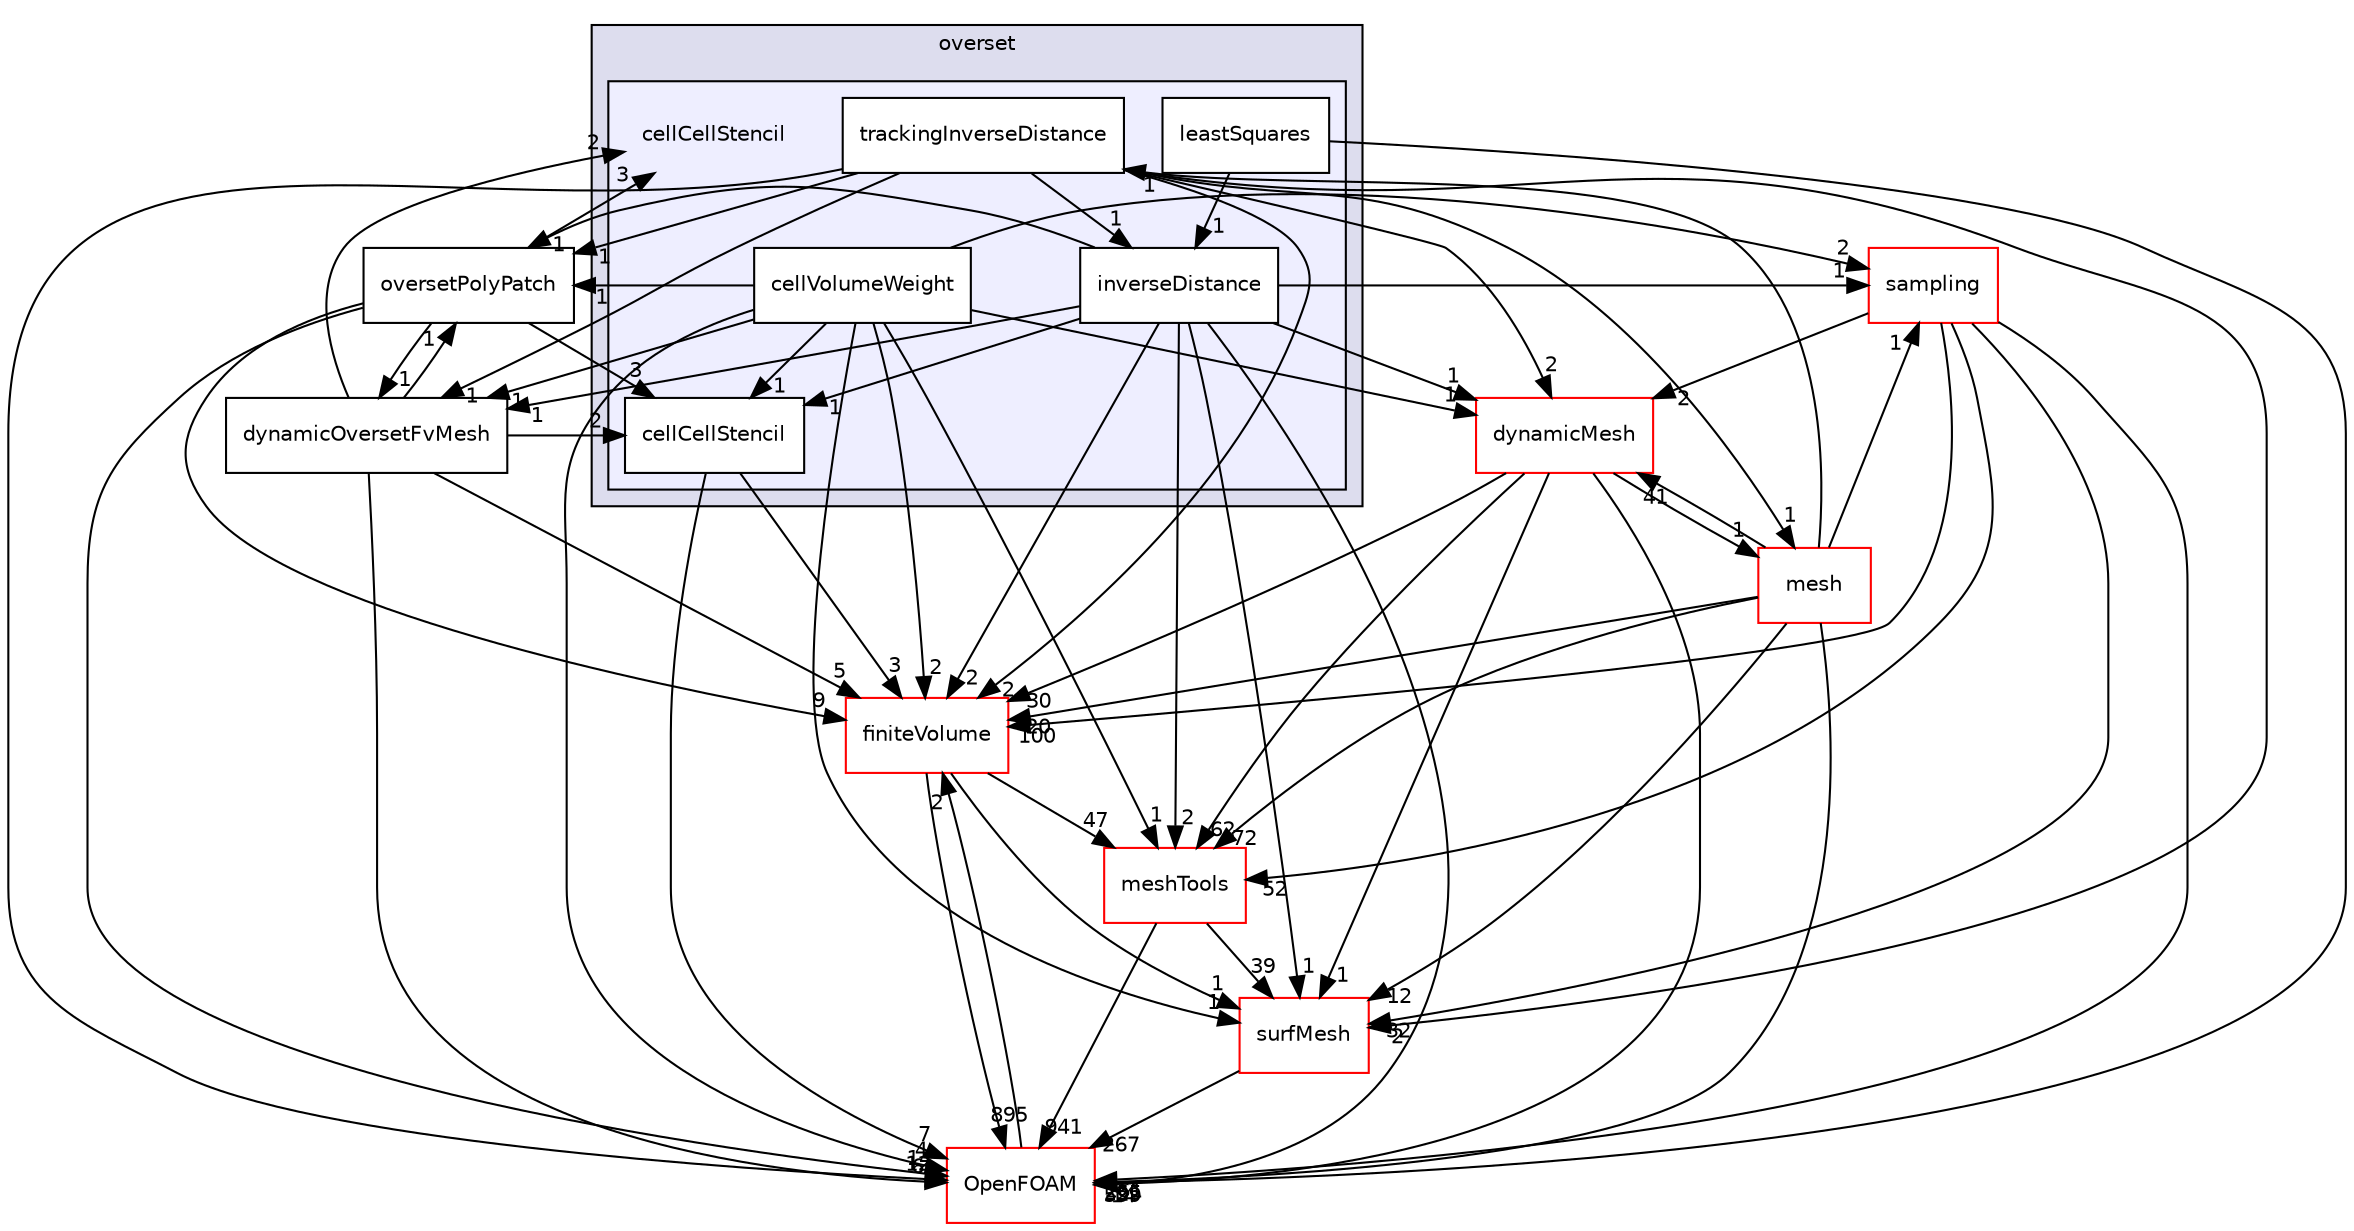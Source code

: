 digraph "src/overset/cellCellStencil" {
  bgcolor=transparent;
  compound=true
  node [ fontsize="10", fontname="Helvetica"];
  edge [ labelfontsize="10", labelfontname="Helvetica"];
  subgraph clusterdir_130ea3eb54766613bed36c4f96e55285 {
    graph [ bgcolor="#ddddee", pencolor="black", label="overset" fontname="Helvetica", fontsize="10", URL="dir_130ea3eb54766613bed36c4f96e55285.html"]
  subgraph clusterdir_c8b95e09d21a64825888613c18fe4ff2 {
    graph [ bgcolor="#eeeeff", pencolor="black", label="" URL="dir_c8b95e09d21a64825888613c18fe4ff2.html"];
    dir_c8b95e09d21a64825888613c18fe4ff2 [shape=plaintext label="cellCellStencil"];
    dir_6da841d1a70658f3b81227d7ac924b9f [shape=box label="cellCellStencil" color="black" fillcolor="white" style="filled" URL="dir_6da841d1a70658f3b81227d7ac924b9f.html"];
    dir_d456927f39b8749bfa422c63ba342d04 [shape=box label="cellVolumeWeight" color="black" fillcolor="white" style="filled" URL="dir_d456927f39b8749bfa422c63ba342d04.html"];
    dir_1a447554e7d8c9be55218d3714763244 [shape=box label="inverseDistance" color="black" fillcolor="white" style="filled" URL="dir_1a447554e7d8c9be55218d3714763244.html"];
    dir_0470f64ffef4f53d9fd7fd8088ef96df [shape=box label="leastSquares" color="black" fillcolor="white" style="filled" URL="dir_0470f64ffef4f53d9fd7fd8088ef96df.html"];
    dir_f7964e198779c9a54651cf0419989bf5 [shape=box label="trackingInverseDistance" color="black" fillcolor="white" style="filled" URL="dir_f7964e198779c9a54651cf0419989bf5.html"];
  }
  }
  dir_9bd15774b555cf7259a6fa18f99fe99b [shape=box label="finiteVolume" color="red" URL="dir_9bd15774b555cf7259a6fa18f99fe99b.html"];
  dir_24a3817a3c61c11f04a0a72057522f4f [shape=box label="sampling" color="red" URL="dir_24a3817a3c61c11f04a0a72057522f4f.html"];
  dir_0a88fe22feb23ce5f078a04a1df67721 [shape=box label="surfMesh" color="red" URL="dir_0a88fe22feb23ce5f078a04a1df67721.html"];
  dir_8cbf50248437c6cbef5e7db625f6cd01 [shape=box label="oversetPolyPatch" URL="dir_8cbf50248437c6cbef5e7db625f6cd01.html"];
  dir_ae30ad0bef50cf391b24c614251bb9fd [shape=box label="meshTools" color="red" URL="dir_ae30ad0bef50cf391b24c614251bb9fd.html"];
  dir_7be0d8c199b9408ae01f5d77515b8def [shape=box label="mesh" color="red" URL="dir_7be0d8c199b9408ae01f5d77515b8def.html"];
  dir_63742796c427c97a292c80f7db71da36 [shape=box label="dynamicMesh" color="red" URL="dir_63742796c427c97a292c80f7db71da36.html"];
  dir_36610c964c56ee5839c7ab6692c88b13 [shape=box label="dynamicOversetFvMesh" URL="dir_36610c964c56ee5839c7ab6692c88b13.html"];
  dir_c5473ff19b20e6ec4dfe5c310b3778a8 [shape=box label="OpenFOAM" color="red" URL="dir_c5473ff19b20e6ec4dfe5c310b3778a8.html"];
  dir_9bd15774b555cf7259a6fa18f99fe99b->dir_0a88fe22feb23ce5f078a04a1df67721 [headlabel="1", labeldistance=1.5 headhref="dir_000814_003623.html"];
  dir_9bd15774b555cf7259a6fa18f99fe99b->dir_ae30ad0bef50cf391b24c614251bb9fd [headlabel="47", labeldistance=1.5 headhref="dir_000814_001949.html"];
  dir_9bd15774b555cf7259a6fa18f99fe99b->dir_c5473ff19b20e6ec4dfe5c310b3778a8 [headlabel="895", labeldistance=1.5 headhref="dir_000814_002151.html"];
  dir_24a3817a3c61c11f04a0a72057522f4f->dir_9bd15774b555cf7259a6fa18f99fe99b [headlabel="100", labeldistance=1.5 headhref="dir_003550_000814.html"];
  dir_24a3817a3c61c11f04a0a72057522f4f->dir_0a88fe22feb23ce5f078a04a1df67721 [headlabel="32", labeldistance=1.5 headhref="dir_003550_003623.html"];
  dir_24a3817a3c61c11f04a0a72057522f4f->dir_ae30ad0bef50cf391b24c614251bb9fd [headlabel="52", labeldistance=1.5 headhref="dir_003550_001949.html"];
  dir_24a3817a3c61c11f04a0a72057522f4f->dir_63742796c427c97a292c80f7db71da36 [headlabel="2", labeldistance=1.5 headhref="dir_003550_000588.html"];
  dir_24a3817a3c61c11f04a0a72057522f4f->dir_c5473ff19b20e6ec4dfe5c310b3778a8 [headlabel="261", labeldistance=1.5 headhref="dir_003550_002151.html"];
  dir_0a88fe22feb23ce5f078a04a1df67721->dir_c5473ff19b20e6ec4dfe5c310b3778a8 [headlabel="267", labeldistance=1.5 headhref="dir_003623_002151.html"];
  dir_8cbf50248437c6cbef5e7db625f6cd01->dir_9bd15774b555cf7259a6fa18f99fe99b [headlabel="9", labeldistance=1.5 headhref="dir_002967_000814.html"];
  dir_8cbf50248437c6cbef5e7db625f6cd01->dir_c8b95e09d21a64825888613c18fe4ff2 [headlabel="3", labeldistance=1.5 headhref="dir_002967_002955.html"];
  dir_8cbf50248437c6cbef5e7db625f6cd01->dir_6da841d1a70658f3b81227d7ac924b9f [headlabel="3", labeldistance=1.5 headhref="dir_002967_002956.html"];
  dir_8cbf50248437c6cbef5e7db625f6cd01->dir_36610c964c56ee5839c7ab6692c88b13 [headlabel="1", labeldistance=1.5 headhref="dir_002967_002961.html"];
  dir_8cbf50248437c6cbef5e7db625f6cd01->dir_c5473ff19b20e6ec4dfe5c310b3778a8 [headlabel="14", labeldistance=1.5 headhref="dir_002967_002151.html"];
  dir_ae30ad0bef50cf391b24c614251bb9fd->dir_0a88fe22feb23ce5f078a04a1df67721 [headlabel="39", labeldistance=1.5 headhref="dir_001949_003623.html"];
  dir_ae30ad0bef50cf391b24c614251bb9fd->dir_c5473ff19b20e6ec4dfe5c310b3778a8 [headlabel="941", labeldistance=1.5 headhref="dir_001949_002151.html"];
  dir_7be0d8c199b9408ae01f5d77515b8def->dir_9bd15774b555cf7259a6fa18f99fe99b [headlabel="20", labeldistance=1.5 headhref="dir_001894_000814.html"];
  dir_7be0d8c199b9408ae01f5d77515b8def->dir_24a3817a3c61c11f04a0a72057522f4f [headlabel="1", labeldistance=1.5 headhref="dir_001894_003550.html"];
  dir_7be0d8c199b9408ae01f5d77515b8def->dir_0a88fe22feb23ce5f078a04a1df67721 [headlabel="12", labeldistance=1.5 headhref="dir_001894_003623.html"];
  dir_7be0d8c199b9408ae01f5d77515b8def->dir_ae30ad0bef50cf391b24c614251bb9fd [headlabel="72", labeldistance=1.5 headhref="dir_001894_001949.html"];
  dir_7be0d8c199b9408ae01f5d77515b8def->dir_63742796c427c97a292c80f7db71da36 [headlabel="41", labeldistance=1.5 headhref="dir_001894_000588.html"];
  dir_7be0d8c199b9408ae01f5d77515b8def->dir_f7964e198779c9a54651cf0419989bf5 [headlabel="1", labeldistance=1.5 headhref="dir_001894_002960.html"];
  dir_7be0d8c199b9408ae01f5d77515b8def->dir_c5473ff19b20e6ec4dfe5c310b3778a8 [headlabel="255", labeldistance=1.5 headhref="dir_001894_002151.html"];
  dir_d456927f39b8749bfa422c63ba342d04->dir_9bd15774b555cf7259a6fa18f99fe99b [headlabel="2", labeldistance=1.5 headhref="dir_002957_000814.html"];
  dir_d456927f39b8749bfa422c63ba342d04->dir_24a3817a3c61c11f04a0a72057522f4f [headlabel="2", labeldistance=1.5 headhref="dir_002957_003550.html"];
  dir_d456927f39b8749bfa422c63ba342d04->dir_0a88fe22feb23ce5f078a04a1df67721 [headlabel="1", labeldistance=1.5 headhref="dir_002957_003623.html"];
  dir_d456927f39b8749bfa422c63ba342d04->dir_8cbf50248437c6cbef5e7db625f6cd01 [headlabel="1", labeldistance=1.5 headhref="dir_002957_002967.html"];
  dir_d456927f39b8749bfa422c63ba342d04->dir_ae30ad0bef50cf391b24c614251bb9fd [headlabel="1", labeldistance=1.5 headhref="dir_002957_001949.html"];
  dir_d456927f39b8749bfa422c63ba342d04->dir_63742796c427c97a292c80f7db71da36 [headlabel="1", labeldistance=1.5 headhref="dir_002957_000588.html"];
  dir_d456927f39b8749bfa422c63ba342d04->dir_6da841d1a70658f3b81227d7ac924b9f [headlabel="1", labeldistance=1.5 headhref="dir_002957_002956.html"];
  dir_d456927f39b8749bfa422c63ba342d04->dir_36610c964c56ee5839c7ab6692c88b13 [headlabel="1", labeldistance=1.5 headhref="dir_002957_002961.html"];
  dir_d456927f39b8749bfa422c63ba342d04->dir_c5473ff19b20e6ec4dfe5c310b3778a8 [headlabel="4", labeldistance=1.5 headhref="dir_002957_002151.html"];
  dir_63742796c427c97a292c80f7db71da36->dir_9bd15774b555cf7259a6fa18f99fe99b [headlabel="30", labeldistance=1.5 headhref="dir_000588_000814.html"];
  dir_63742796c427c97a292c80f7db71da36->dir_0a88fe22feb23ce5f078a04a1df67721 [headlabel="1", labeldistance=1.5 headhref="dir_000588_003623.html"];
  dir_63742796c427c97a292c80f7db71da36->dir_ae30ad0bef50cf391b24c614251bb9fd [headlabel="62", labeldistance=1.5 headhref="dir_000588_001949.html"];
  dir_63742796c427c97a292c80f7db71da36->dir_7be0d8c199b9408ae01f5d77515b8def [headlabel="1", labeldistance=1.5 headhref="dir_000588_001894.html"];
  dir_63742796c427c97a292c80f7db71da36->dir_c5473ff19b20e6ec4dfe5c310b3778a8 [headlabel="599", labeldistance=1.5 headhref="dir_000588_002151.html"];
  dir_6da841d1a70658f3b81227d7ac924b9f->dir_9bd15774b555cf7259a6fa18f99fe99b [headlabel="3", labeldistance=1.5 headhref="dir_002956_000814.html"];
  dir_6da841d1a70658f3b81227d7ac924b9f->dir_c5473ff19b20e6ec4dfe5c310b3778a8 [headlabel="7", labeldistance=1.5 headhref="dir_002956_002151.html"];
  dir_36610c964c56ee5839c7ab6692c88b13->dir_9bd15774b555cf7259a6fa18f99fe99b [headlabel="5", labeldistance=1.5 headhref="dir_002961_000814.html"];
  dir_36610c964c56ee5839c7ab6692c88b13->dir_c8b95e09d21a64825888613c18fe4ff2 [headlabel="2", labeldistance=1.5 headhref="dir_002961_002955.html"];
  dir_36610c964c56ee5839c7ab6692c88b13->dir_8cbf50248437c6cbef5e7db625f6cd01 [headlabel="1", labeldistance=1.5 headhref="dir_002961_002967.html"];
  dir_36610c964c56ee5839c7ab6692c88b13->dir_6da841d1a70658f3b81227d7ac924b9f [headlabel="2", labeldistance=1.5 headhref="dir_002961_002956.html"];
  dir_36610c964c56ee5839c7ab6692c88b13->dir_c5473ff19b20e6ec4dfe5c310b3778a8 [headlabel="6", labeldistance=1.5 headhref="dir_002961_002151.html"];
  dir_f7964e198779c9a54651cf0419989bf5->dir_9bd15774b555cf7259a6fa18f99fe99b [headlabel="2", labeldistance=1.5 headhref="dir_002960_000814.html"];
  dir_f7964e198779c9a54651cf0419989bf5->dir_0a88fe22feb23ce5f078a04a1df67721 [headlabel="2", labeldistance=1.5 headhref="dir_002960_003623.html"];
  dir_f7964e198779c9a54651cf0419989bf5->dir_8cbf50248437c6cbef5e7db625f6cd01 [headlabel="1", labeldistance=1.5 headhref="dir_002960_002967.html"];
  dir_f7964e198779c9a54651cf0419989bf5->dir_7be0d8c199b9408ae01f5d77515b8def [headlabel="1", labeldistance=1.5 headhref="dir_002960_001894.html"];
  dir_f7964e198779c9a54651cf0419989bf5->dir_63742796c427c97a292c80f7db71da36 [headlabel="2", labeldistance=1.5 headhref="dir_002960_000588.html"];
  dir_f7964e198779c9a54651cf0419989bf5->dir_36610c964c56ee5839c7ab6692c88b13 [headlabel="1", labeldistance=1.5 headhref="dir_002960_002961.html"];
  dir_f7964e198779c9a54651cf0419989bf5->dir_1a447554e7d8c9be55218d3714763244 [headlabel="1", labeldistance=1.5 headhref="dir_002960_002958.html"];
  dir_f7964e198779c9a54651cf0419989bf5->dir_c5473ff19b20e6ec4dfe5c310b3778a8 [headlabel="12", labeldistance=1.5 headhref="dir_002960_002151.html"];
  dir_0470f64ffef4f53d9fd7fd8088ef96df->dir_1a447554e7d8c9be55218d3714763244 [headlabel="1", labeldistance=1.5 headhref="dir_002959_002958.html"];
  dir_0470f64ffef4f53d9fd7fd8088ef96df->dir_c5473ff19b20e6ec4dfe5c310b3778a8 [headlabel="2", labeldistance=1.5 headhref="dir_002959_002151.html"];
  dir_1a447554e7d8c9be55218d3714763244->dir_9bd15774b555cf7259a6fa18f99fe99b [headlabel="2", labeldistance=1.5 headhref="dir_002958_000814.html"];
  dir_1a447554e7d8c9be55218d3714763244->dir_24a3817a3c61c11f04a0a72057522f4f [headlabel="1", labeldistance=1.5 headhref="dir_002958_003550.html"];
  dir_1a447554e7d8c9be55218d3714763244->dir_0a88fe22feb23ce5f078a04a1df67721 [headlabel="1", labeldistance=1.5 headhref="dir_002958_003623.html"];
  dir_1a447554e7d8c9be55218d3714763244->dir_8cbf50248437c6cbef5e7db625f6cd01 [headlabel="1", labeldistance=1.5 headhref="dir_002958_002967.html"];
  dir_1a447554e7d8c9be55218d3714763244->dir_ae30ad0bef50cf391b24c614251bb9fd [headlabel="2", labeldistance=1.5 headhref="dir_002958_001949.html"];
  dir_1a447554e7d8c9be55218d3714763244->dir_63742796c427c97a292c80f7db71da36 [headlabel="1", labeldistance=1.5 headhref="dir_002958_000588.html"];
  dir_1a447554e7d8c9be55218d3714763244->dir_6da841d1a70658f3b81227d7ac924b9f [headlabel="1", labeldistance=1.5 headhref="dir_002958_002956.html"];
  dir_1a447554e7d8c9be55218d3714763244->dir_36610c964c56ee5839c7ab6692c88b13 [headlabel="1", labeldistance=1.5 headhref="dir_002958_002961.html"];
  dir_1a447554e7d8c9be55218d3714763244->dir_c5473ff19b20e6ec4dfe5c310b3778a8 [headlabel="14", labeldistance=1.5 headhref="dir_002958_002151.html"];
  dir_c5473ff19b20e6ec4dfe5c310b3778a8->dir_9bd15774b555cf7259a6fa18f99fe99b [headlabel="2", labeldistance=1.5 headhref="dir_002151_000814.html"];
}
